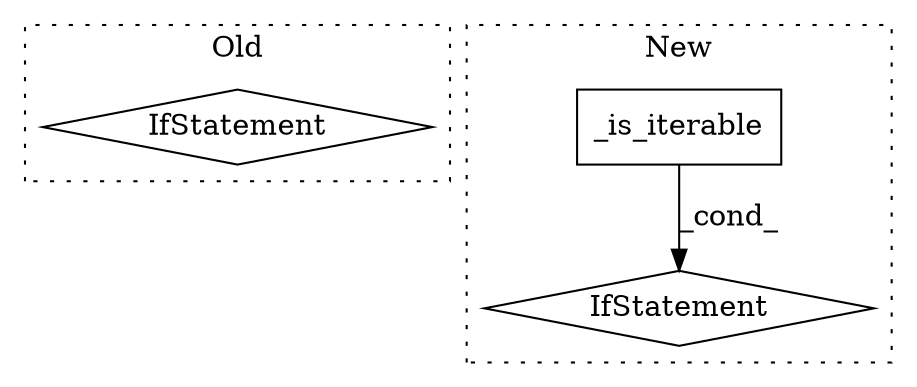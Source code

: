 digraph G {
subgraph cluster0 {
1 [label="IfStatement" a="25" s="3509,3539" l="4,2" shape="diamond"];
label = "Old";
style="dotted";
}
subgraph cluster1 {
2 [label="_is_iterable" a="32" s="3822,3842" l="13,1" shape="box"];
3 [label="IfStatement" a="25" s="3878,3893" l="4,2" shape="diamond"];
label = "New";
style="dotted";
}
2 -> 3 [label="_cond_"];
}